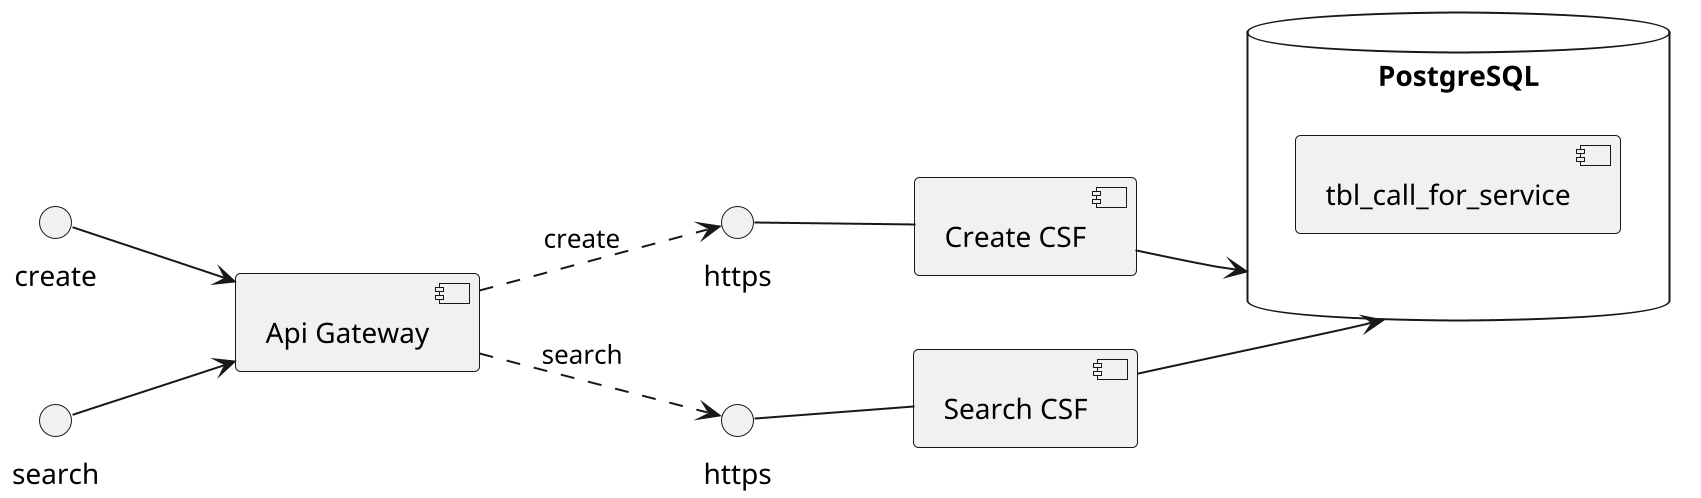 @startuml
scale 2
left to right direction
skinparam packageStyle rect
() "create" as create
() "search" as search
() "https" as createHttp
() "https" as searchHttp
[Api Gateway] as apiGateway
[Create CSF] as createComponent
[Search CSF] as searchComponent

database "PostgreSQL" as db {
    [tbl_call_for_service]
} 

create --> apiGateway
apiGateway ..> createHttp : create
createHttp -- createComponent
createComponent --> db

search --> apiGateway
apiGateway ..> searchHttp : search
searchHttp -- searchComponent
searchComponent --> db
@enduml